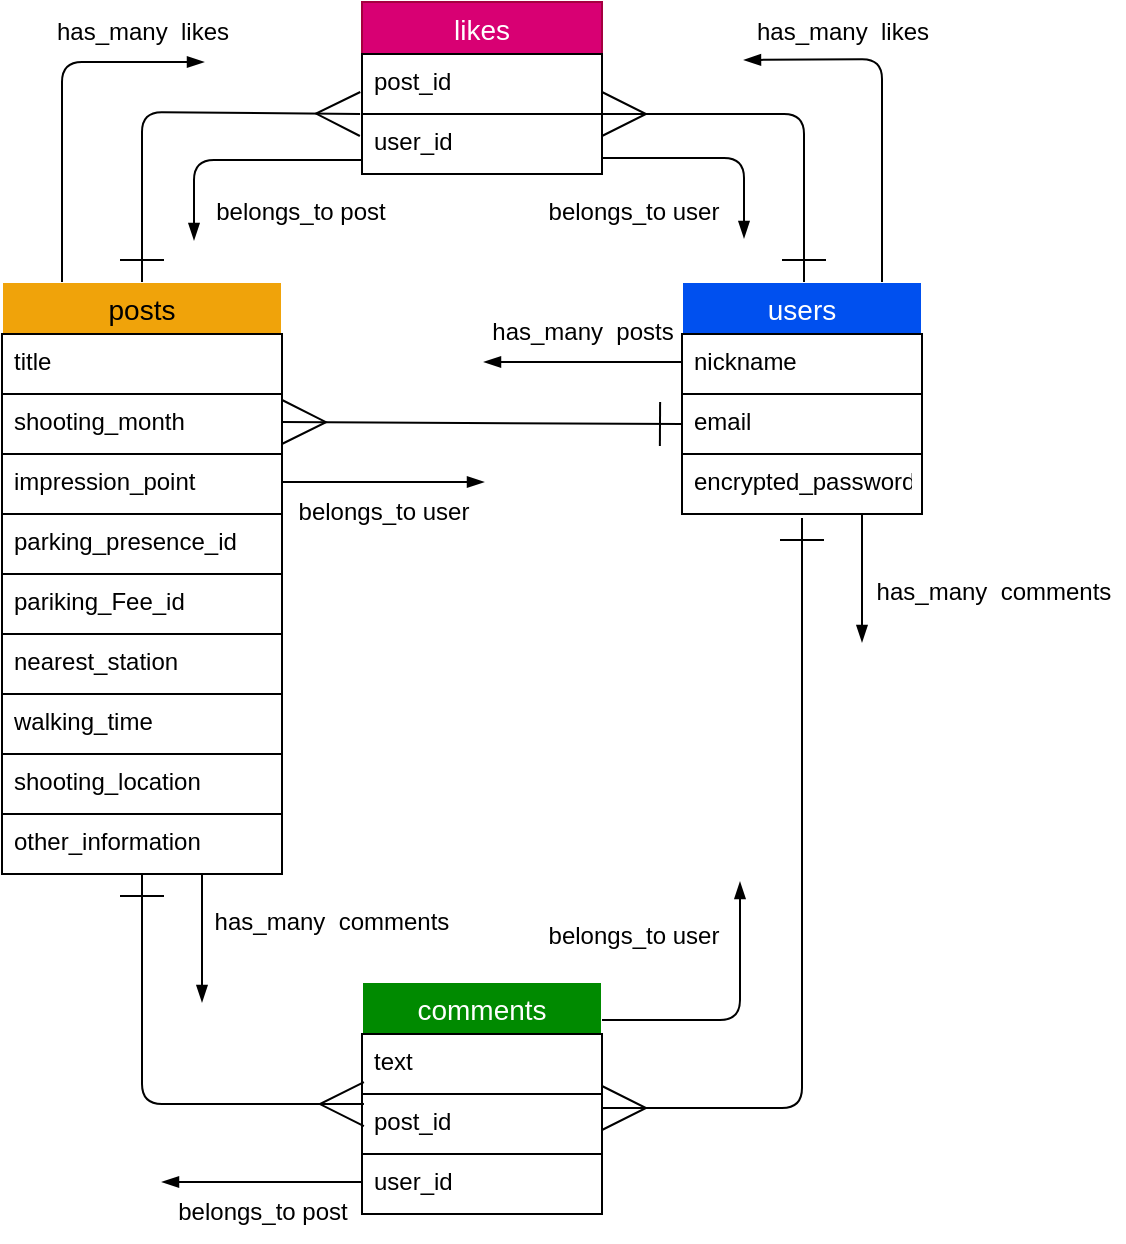 <mxfile>
    <diagram id="AjU5fzjsgjkhpftnxNJQ" name="ページ1">
        <mxGraphModel dx="1204" dy="709" grid="1" gridSize="10" guides="1" tooltips="1" connect="1" arrows="1" fold="1" page="1" pageScale="1" pageWidth="827" pageHeight="1169" background="none" math="0" shadow="0">
            <root>
                <mxCell id="0"/>
                <mxCell id="1" parent="0"/>
                <mxCell id="2" value="users" style="swimlane;fontStyle=0;childLayout=stackLayout;horizontal=1;startSize=26;horizontalStack=0;resizeParent=1;resizeParentMax=0;resizeLast=0;collapsible=1;marginBottom=0;align=center;fontSize=14;fillColor=#0050ef;strokeColor=#FFFFFF;fontColor=#ffffff;" parent="1" vertex="1">
                    <mxGeometry x="659" y="280" width="120" height="116" as="geometry">
                        <mxRectangle x="480" y="280" width="70" height="26" as="alternateBounds"/>
                    </mxGeometry>
                </mxCell>
                <mxCell id="3" value="nickname" style="text;strokeColor=default;fillColor=none;spacingLeft=4;spacingRight=4;overflow=hidden;rotatable=0;points=[[0,0.5],[1,0.5]];portConstraint=eastwest;fontSize=12;" parent="2" vertex="1">
                    <mxGeometry y="26" width="120" height="30" as="geometry"/>
                </mxCell>
                <mxCell id="5" value="email" style="text;strokeColor=default;fillColor=none;spacingLeft=4;spacingRight=4;overflow=hidden;rotatable=0;points=[[0,0.5],[1,0.5]];portConstraint=eastwest;fontSize=12;" parent="2" vertex="1">
                    <mxGeometry y="56" width="120" height="30" as="geometry"/>
                </mxCell>
                <mxCell id="6" value="encrypted_password " style="text;strokeColor=default;fillColor=none;spacingLeft=4;spacingRight=4;overflow=hidden;rotatable=0;points=[[0,0.5],[1,0.5]];portConstraint=eastwest;fontSize=12;" parent="2" vertex="1">
                    <mxGeometry y="86" width="120" height="30" as="geometry"/>
                </mxCell>
                <mxCell id="11" value="posts" style="swimlane;fontStyle=0;childLayout=stackLayout;horizontal=1;startSize=26;horizontalStack=0;resizeParent=1;resizeParentMax=0;resizeLast=0;collapsible=1;marginBottom=0;align=center;fontSize=14;fillColor=#f0a30a;strokeColor=#FFFFFF;fontColor=#000000;" parent="1" vertex="1">
                    <mxGeometry x="319" y="280" width="140" height="296" as="geometry">
                        <mxRectangle x="40" y="180" width="70" height="26" as="alternateBounds"/>
                    </mxGeometry>
                </mxCell>
                <mxCell id="14" value="title" style="text;strokeColor=default;fillColor=none;spacingLeft=4;spacingRight=4;overflow=hidden;rotatable=0;points=[[0,0.5],[1,0.5]];portConstraint=eastwest;fontSize=12;" parent="11" vertex="1">
                    <mxGeometry y="26" width="140" height="30" as="geometry"/>
                </mxCell>
                <mxCell id="15" value="shooting_month" style="text;strokeColor=default;fillColor=none;spacingLeft=4;spacingRight=4;overflow=hidden;rotatable=0;points=[[0,0.5],[1,0.5]];portConstraint=eastwest;fontSize=12;" parent="11" vertex="1">
                    <mxGeometry y="56" width="140" height="30" as="geometry"/>
                </mxCell>
                <mxCell id="17" value="impression_point" style="text;strokeColor=default;fillColor=none;spacingLeft=4;spacingRight=4;overflow=hidden;rotatable=0;points=[[0,0.5],[1,0.5]];portConstraint=eastwest;fontSize=12;" parent="11" vertex="1">
                    <mxGeometry y="86" width="140" height="30" as="geometry"/>
                </mxCell>
                <mxCell id="18" value="parking_presence_id" style="text;strokeColor=default;fillColor=none;spacingLeft=4;spacingRight=4;overflow=hidden;rotatable=0;points=[[0,0.5],[1,0.5]];portConstraint=eastwest;fontSize=12;" parent="11" vertex="1">
                    <mxGeometry y="116" width="140" height="30" as="geometry"/>
                </mxCell>
                <mxCell id="19" value="pariking_Fee_id" style="text;strokeColor=default;fillColor=none;spacingLeft=4;spacingRight=4;overflow=hidden;rotatable=0;points=[[0,0.5],[1,0.5]];portConstraint=eastwest;fontSize=12;" parent="11" vertex="1">
                    <mxGeometry y="146" width="140" height="30" as="geometry"/>
                </mxCell>
                <mxCell id="59" value="nearest_station" style="text;strokeColor=default;fillColor=none;spacingLeft=4;spacingRight=4;overflow=hidden;rotatable=0;points=[[0,0.5],[1,0.5]];portConstraint=eastwest;fontSize=12;" parent="11" vertex="1">
                    <mxGeometry y="176" width="140" height="30" as="geometry"/>
                </mxCell>
                <mxCell id="62" value="walking_time" style="text;strokeColor=default;fillColor=none;spacingLeft=4;spacingRight=4;overflow=hidden;rotatable=0;points=[[0,0.5],[1,0.5]];portConstraint=eastwest;fontSize=12;" parent="11" vertex="1">
                    <mxGeometry y="206" width="140" height="30" as="geometry"/>
                </mxCell>
                <mxCell id="71" value="shooting_location" style="text;strokeColor=default;fillColor=none;spacingLeft=4;spacingRight=4;overflow=hidden;rotatable=0;points=[[0,0.5],[1,0.5]];portConstraint=eastwest;fontSize=12;" parent="11" vertex="1">
                    <mxGeometry y="236" width="140" height="30" as="geometry"/>
                </mxCell>
                <mxCell id="72" value="other_information" style="text;strokeColor=default;fillColor=none;spacingLeft=4;spacingRight=4;overflow=hidden;rotatable=0;points=[[0,0.5],[1,0.5]];portConstraint=eastwest;fontSize=12;" parent="11" vertex="1">
                    <mxGeometry y="266" width="140" height="30" as="geometry"/>
                </mxCell>
                <mxCell id="33" value="comments" style="swimlane;fontStyle=0;childLayout=stackLayout;horizontal=1;startSize=26;horizontalStack=0;resizeParent=1;resizeParentMax=0;resizeLast=0;collapsible=1;marginBottom=0;align=center;fontSize=14;fillColor=#008a00;strokeColor=#FFFFFF;fontColor=#ffffff;" parent="1" vertex="1">
                    <mxGeometry x="499" y="630" width="120" height="116" as="geometry"/>
                </mxCell>
                <mxCell id="34" value="text" style="text;strokeColor=default;fillColor=none;spacingLeft=4;spacingRight=4;overflow=hidden;rotatable=0;points=[[0,0.5],[1,0.5]];portConstraint=eastwest;fontSize=12;" parent="33" vertex="1">
                    <mxGeometry y="26" width="120" height="30" as="geometry"/>
                </mxCell>
                <mxCell id="60" value="post_id" style="text;strokeColor=default;fillColor=none;spacingLeft=4;spacingRight=4;overflow=hidden;rotatable=0;points=[[0,0.5],[1,0.5]];portConstraint=eastwest;fontSize=12;" parent="33" vertex="1">
                    <mxGeometry y="56" width="120" height="30" as="geometry"/>
                </mxCell>
                <mxCell id="69" value="user_id" style="text;strokeColor=default;fillColor=none;spacingLeft=4;spacingRight=4;overflow=hidden;rotatable=0;points=[[0,0.5],[1,0.5]];portConstraint=eastwest;fontSize=12;" parent="33" vertex="1">
                    <mxGeometry y="86" width="120" height="30" as="geometry"/>
                </mxCell>
                <mxCell id="45" style="edgeStyle=none;html=1;strokeColor=default;endArrow=ERmany;endFill=0;endSize=20;startSize=20;startArrow=ERone;startFill=0;entryX=0.008;entryY=0.167;entryDx=0;entryDy=0;entryPerimeter=0;" parent="1" source="72" target="60" edge="1">
                    <mxGeometry relative="1" as="geometry">
                        <mxPoint x="289" y="730" as="sourcePoint"/>
                        <mxPoint x="549" y="610" as="targetPoint"/>
                        <Array as="points">
                            <mxPoint x="389" y="691"/>
                        </Array>
                    </mxGeometry>
                </mxCell>
                <mxCell id="47" style="edgeStyle=none;html=1;strokeColor=default;endArrow=ERmany;endFill=0;endSize=20;startSize=20;startArrow=ERone;startFill=0;entryX=0;entryY=0.55;entryDx=0;entryDy=0;entryPerimeter=0;exitX=0;exitY=0.5;exitDx=0;exitDy=0;" parent="1" source="5" edge="1">
                    <mxGeometry relative="1" as="geometry">
                        <mxPoint x="619" y="350" as="sourcePoint"/>
                        <mxPoint x="459" y="350" as="targetPoint"/>
                    </mxGeometry>
                </mxCell>
                <mxCell id="70" style="edgeStyle=none;html=1;strokeColor=default;endArrow=ERmany;endFill=0;endSize=20;startSize=20;startArrow=ERone;startFill=0;exitX=0.5;exitY=1.067;exitDx=0;exitDy=0;exitPerimeter=0;" parent="1" source="6" edge="1">
                    <mxGeometry relative="1" as="geometry">
                        <mxPoint x="699" y="457" as="sourcePoint"/>
                        <mxPoint x="619" y="693" as="targetPoint"/>
                        <Array as="points">
                            <mxPoint x="719" y="693"/>
                        </Array>
                    </mxGeometry>
                </mxCell>
                <mxCell id="73" value="" style="endArrow=blockThin;html=1;strokeWidth=1;targetPerimeterSpacing=0;endFill=1;entryX=0;entryY=1;entryDx=0;entryDy=0;" parent="1" target="88" edge="1">
                    <mxGeometry width="50" height="50" relative="1" as="geometry">
                        <mxPoint x="659" y="320" as="sourcePoint"/>
                        <mxPoint x="539" y="320" as="targetPoint"/>
                    </mxGeometry>
                </mxCell>
                <mxCell id="87" value="" style="endArrow=blockThin;html=1;strokeWidth=1;targetPerimeterSpacing=0;endFill=1;" parent="1" edge="1">
                    <mxGeometry width="50" height="50" relative="1" as="geometry">
                        <mxPoint x="459" y="380" as="sourcePoint"/>
                        <mxPoint x="560" y="380" as="targetPoint"/>
                        <Array as="points"/>
                    </mxGeometry>
                </mxCell>
                <mxCell id="88" value="has_many&amp;nbsp; posts" style="rounded=0;whiteSpace=wrap;html=1;strokeColor=none;fillColor=none;" parent="1" vertex="1">
                    <mxGeometry x="560" y="290" width="99" height="30" as="geometry"/>
                </mxCell>
                <mxCell id="89" value="belongs_to user" style="rounded=0;whiteSpace=wrap;html=1;strokeColor=none;fillColor=none;" parent="1" vertex="1">
                    <mxGeometry x="460" y="380" width="100" height="30" as="geometry"/>
                </mxCell>
                <mxCell id="91" value="has_many&amp;nbsp; comments" style="rounded=0;whiteSpace=wrap;html=1;strokeColor=none;fillColor=none;" parent="1" vertex="1">
                    <mxGeometry x="750" y="420" width="130" height="30" as="geometry"/>
                </mxCell>
                <mxCell id="92" value="" style="endArrow=blockThin;html=1;strokeWidth=1;targetPerimeterSpacing=0;endFill=1;" parent="1" edge="1">
                    <mxGeometry width="50" height="50" relative="1" as="geometry">
                        <mxPoint x="749" y="396" as="sourcePoint"/>
                        <mxPoint x="749" y="460" as="targetPoint"/>
                    </mxGeometry>
                </mxCell>
                <mxCell id="93" value="" style="endArrow=blockThin;html=1;strokeWidth=1;targetPerimeterSpacing=0;endFill=1;" parent="1" edge="1">
                    <mxGeometry width="50" height="50" relative="1" as="geometry">
                        <mxPoint x="619" y="649" as="sourcePoint"/>
                        <mxPoint x="688" y="580" as="targetPoint"/>
                        <Array as="points">
                            <mxPoint x="688" y="649"/>
                        </Array>
                    </mxGeometry>
                </mxCell>
                <mxCell id="94" value="belongs_to user" style="rounded=0;whiteSpace=wrap;html=1;strokeColor=none;fillColor=none;" parent="1" vertex="1">
                    <mxGeometry x="580" y="592" width="110" height="30" as="geometry"/>
                </mxCell>
                <mxCell id="96" value="" style="endArrow=blockThin;html=1;strokeWidth=1;targetPerimeterSpacing=0;endFill=1;" parent="1" edge="1">
                    <mxGeometry width="50" height="50" relative="1" as="geometry">
                        <mxPoint x="419" y="576" as="sourcePoint"/>
                        <mxPoint x="419" y="640" as="targetPoint"/>
                        <Array as="points"/>
                    </mxGeometry>
                </mxCell>
                <mxCell id="97" value="has_many&amp;nbsp; comments" style="rounded=0;whiteSpace=wrap;html=1;strokeColor=none;fillColor=none;" parent="1" vertex="1">
                    <mxGeometry x="414" y="585" width="140" height="30" as="geometry"/>
                </mxCell>
                <mxCell id="98" value="belongs_to post" style="rounded=0;whiteSpace=wrap;html=1;strokeColor=none;fillColor=none;" parent="1" vertex="1">
                    <mxGeometry x="400" y="730" width="99" height="30" as="geometry"/>
                </mxCell>
                <mxCell id="99" value="" style="endArrow=blockThin;html=1;strokeWidth=1;targetPerimeterSpacing=0;endFill=1;" parent="1" edge="1">
                    <mxGeometry width="50" height="50" relative="1" as="geometry">
                        <mxPoint x="499" y="730" as="sourcePoint"/>
                        <mxPoint x="399" y="730" as="targetPoint"/>
                        <Array as="points">
                            <mxPoint x="449" y="730"/>
                        </Array>
                    </mxGeometry>
                </mxCell>
                <mxCell id="102" value="likes" style="swimlane;fontStyle=0;childLayout=stackLayout;horizontal=1;startSize=26;horizontalStack=0;resizeParent=1;resizeParentMax=0;resizeLast=0;collapsible=1;marginBottom=0;align=center;fontSize=14;fillColor=#d80073;strokeColor=#A50040;fontColor=#ffffff;" vertex="1" parent="1">
                    <mxGeometry x="499" y="140" width="120" height="86" as="geometry">
                        <mxRectangle x="480" y="280" width="70" height="26" as="alternateBounds"/>
                    </mxGeometry>
                </mxCell>
                <mxCell id="103" value="post_id" style="text;strokeColor=default;fillColor=none;spacingLeft=4;spacingRight=4;overflow=hidden;rotatable=0;points=[[0,0.5],[1,0.5]];portConstraint=eastwest;fontSize=12;" vertex="1" parent="102">
                    <mxGeometry y="26" width="120" height="30" as="geometry"/>
                </mxCell>
                <mxCell id="107" style="edgeStyle=none;html=1;strokeColor=default;endArrow=ERmany;endFill=0;endSize=20;startSize=20;startArrow=ERone;startFill=0;entryX=-0.008;entryY=1;entryDx=0;entryDy=0;entryPerimeter=0;" edge="1" parent="102">
                    <mxGeometry relative="1" as="geometry">
                        <mxPoint x="221" y="140" as="sourcePoint"/>
                        <mxPoint x="120" y="56" as="targetPoint"/>
                        <Array as="points">
                            <mxPoint x="221" y="56"/>
                        </Array>
                    </mxGeometry>
                </mxCell>
                <mxCell id="104" value="user_id" style="text;strokeColor=default;fillColor=none;spacingLeft=4;spacingRight=4;overflow=hidden;rotatable=0;points=[[0,0.5],[1,0.5]];portConstraint=eastwest;fontSize=12;" vertex="1" parent="102">
                    <mxGeometry y="56" width="120" height="30" as="geometry"/>
                </mxCell>
                <mxCell id="106" style="edgeStyle=none;html=1;strokeColor=default;endArrow=ERmany;endFill=0;endSize=20;startSize=20;startArrow=ERone;startFill=0;entryX=-0.008;entryY=1;entryDx=0;entryDy=0;entryPerimeter=0;" edge="1" parent="1" source="11" target="103">
                    <mxGeometry relative="1" as="geometry">
                        <mxPoint x="370" y="80" as="sourcePoint"/>
                        <mxPoint x="490" y="195" as="targetPoint"/>
                        <Array as="points">
                            <mxPoint x="389" y="195"/>
                        </Array>
                    </mxGeometry>
                </mxCell>
                <mxCell id="112" value="has_many&amp;nbsp; likes" style="rounded=0;whiteSpace=wrap;html=1;strokeColor=none;fillColor=none;" vertex="1" parent="1">
                    <mxGeometry x="690" y="140" width="99" height="30" as="geometry"/>
                </mxCell>
                <mxCell id="113" value="" style="endArrow=blockThin;html=1;strokeWidth=1;targetPerimeterSpacing=0;endFill=1;" edge="1" parent="1">
                    <mxGeometry width="50" height="50" relative="1" as="geometry">
                        <mxPoint x="759" y="280" as="sourcePoint"/>
                        <mxPoint x="690" y="169" as="targetPoint"/>
                        <Array as="points">
                            <mxPoint x="759" y="168.5"/>
                        </Array>
                    </mxGeometry>
                </mxCell>
                <mxCell id="115" value="" style="endArrow=blockThin;html=1;strokeWidth=1;targetPerimeterSpacing=0;endFill=1;" edge="1" parent="1">
                    <mxGeometry width="50" height="50" relative="1" as="geometry">
                        <mxPoint x="349" y="280" as="sourcePoint"/>
                        <mxPoint x="420" y="170" as="targetPoint"/>
                        <Array as="points">
                            <mxPoint x="349" y="170"/>
                        </Array>
                    </mxGeometry>
                </mxCell>
                <mxCell id="116" value="has_many&amp;nbsp; likes" style="rounded=0;whiteSpace=wrap;html=1;strokeColor=none;fillColor=none;" vertex="1" parent="1">
                    <mxGeometry x="339.5" y="140" width="99" height="30" as="geometry"/>
                </mxCell>
                <mxCell id="117" value="" style="endArrow=blockThin;html=1;strokeWidth=1;targetPerimeterSpacing=0;endFill=1;" edge="1" parent="1">
                    <mxGeometry width="50" height="50" relative="1" as="geometry">
                        <mxPoint x="619" y="218" as="sourcePoint"/>
                        <mxPoint x="690" y="258" as="targetPoint"/>
                        <Array as="points">
                            <mxPoint x="690" y="218"/>
                        </Array>
                    </mxGeometry>
                </mxCell>
                <mxCell id="119" value="belongs_to user" style="rounded=0;whiteSpace=wrap;html=1;strokeColor=none;fillColor=none;" vertex="1" parent="1">
                    <mxGeometry x="580" y="230" width="110" height="30" as="geometry"/>
                </mxCell>
                <mxCell id="120" value="belongs_to post" style="rounded=0;whiteSpace=wrap;html=1;strokeColor=none;fillColor=none;" vertex="1" parent="1">
                    <mxGeometry x="420" y="230" width="97" height="30" as="geometry"/>
                </mxCell>
                <mxCell id="121" value="" style="endArrow=blockThin;html=1;strokeWidth=1;targetPerimeterSpacing=0;endFill=1;exitX=-0.008;exitY=0.8;exitDx=0;exitDy=0;exitPerimeter=0;entryX=0;entryY=1;entryDx=0;entryDy=0;" edge="1" parent="1">
                    <mxGeometry width="50" height="50" relative="1" as="geometry">
                        <mxPoint x="499.04" y="219" as="sourcePoint"/>
                        <mxPoint x="415" y="259" as="targetPoint"/>
                        <Array as="points">
                            <mxPoint x="415" y="219"/>
                        </Array>
                    </mxGeometry>
                </mxCell>
            </root>
        </mxGraphModel>
    </diagram>
</mxfile>